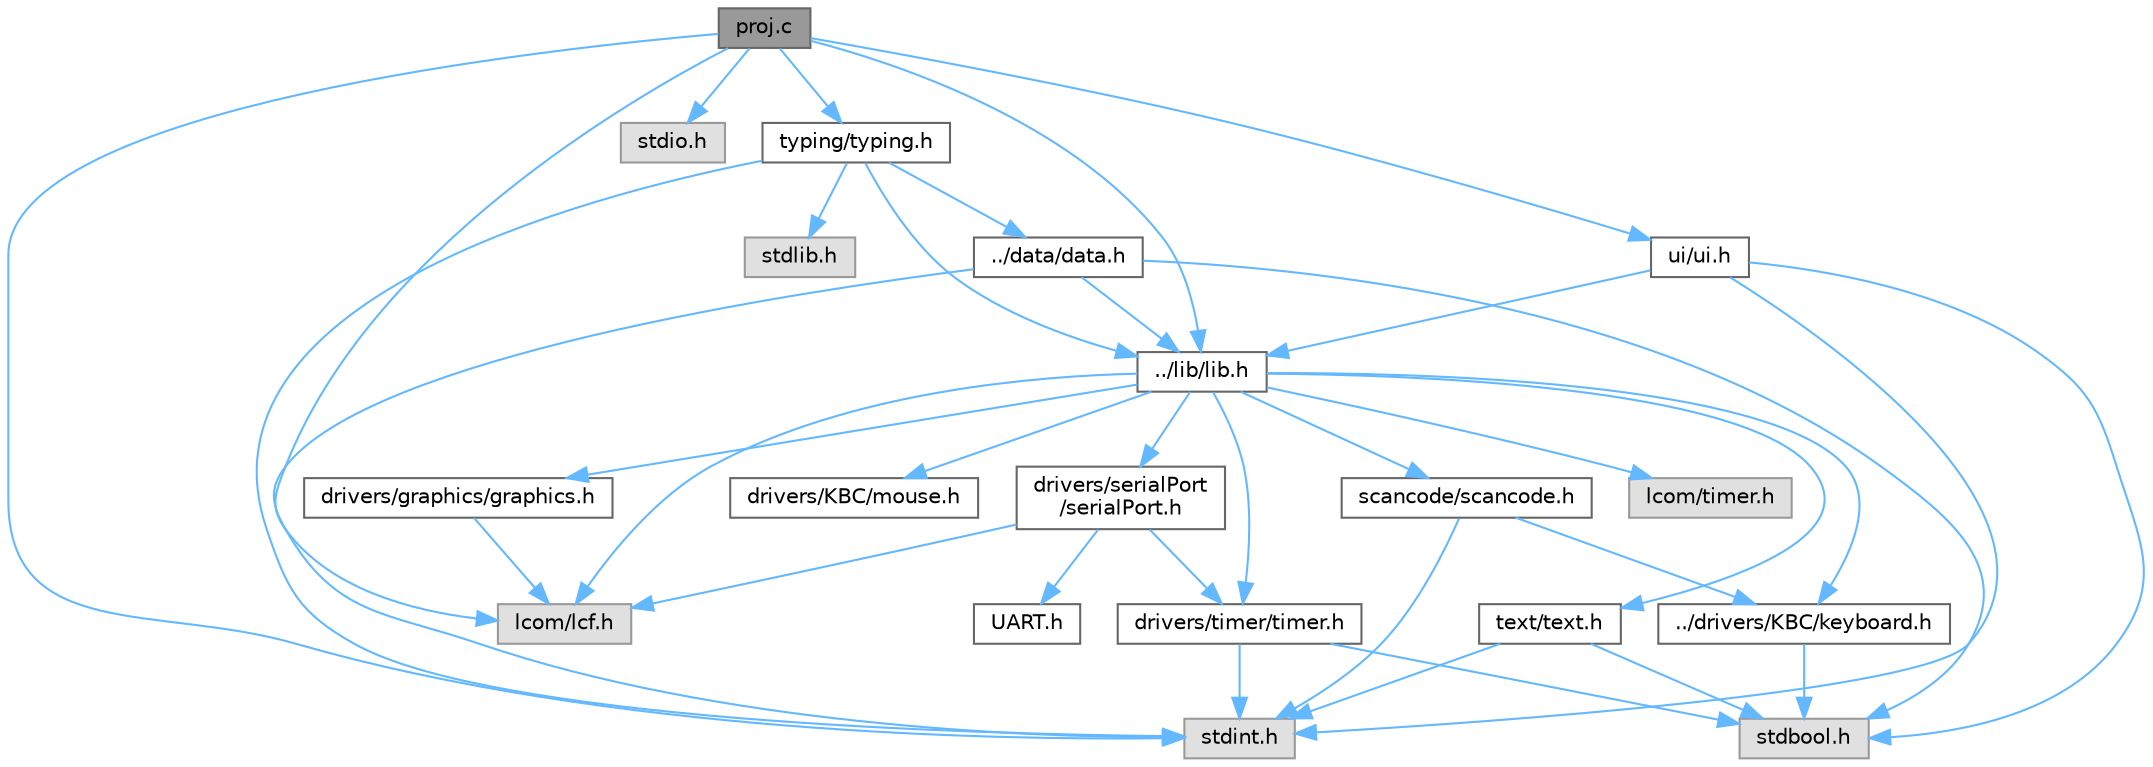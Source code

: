 digraph "proj.c"
{
 // LATEX_PDF_SIZE
  bgcolor="transparent";
  edge [fontname=Helvetica,fontsize=10,labelfontname=Helvetica,labelfontsize=10];
  node [fontname=Helvetica,fontsize=10,shape=box,height=0.2,width=0.4];
  Node1 [id="Node000001",label="proj.c",height=0.2,width=0.4,color="gray40", fillcolor="grey60", style="filled", fontcolor="black",tooltip=" "];
  Node1 -> Node2 [id="edge37_Node000001_Node000002",color="steelblue1",style="solid",tooltip=" "];
  Node2 [id="Node000002",label="lcom/lcf.h",height=0.2,width=0.4,color="grey60", fillcolor="#E0E0E0", style="filled",tooltip=" "];
  Node1 -> Node3 [id="edge38_Node000001_Node000003",color="steelblue1",style="solid",tooltip=" "];
  Node3 [id="Node000003",label="stdint.h",height=0.2,width=0.4,color="grey60", fillcolor="#E0E0E0", style="filled",tooltip=" "];
  Node1 -> Node4 [id="edge39_Node000001_Node000004",color="steelblue1",style="solid",tooltip=" "];
  Node4 [id="Node000004",label="stdio.h",height=0.2,width=0.4,color="grey60", fillcolor="#E0E0E0", style="filled",tooltip=" "];
  Node1 -> Node5 [id="edge40_Node000001_Node000005",color="steelblue1",style="solid",tooltip=" "];
  Node5 [id="Node000005",label="typing/typing.h",height=0.2,width=0.4,color="grey40", fillcolor="white", style="filled",URL="$typing_8h.html",tooltip=" "];
  Node5 -> Node6 [id="edge41_Node000005_Node000006",color="steelblue1",style="solid",tooltip=" "];
  Node6 [id="Node000006",label="stdlib.h",height=0.2,width=0.4,color="grey60", fillcolor="#E0E0E0", style="filled",tooltip=" "];
  Node5 -> Node3 [id="edge42_Node000005_Node000003",color="steelblue1",style="solid",tooltip=" "];
  Node5 -> Node7 [id="edge43_Node000005_Node000007",color="steelblue1",style="solid",tooltip=" "];
  Node7 [id="Node000007",label="../lib/lib.h",height=0.2,width=0.4,color="grey40", fillcolor="white", style="filled",URL="$lib_8h.html",tooltip=" "];
  Node7 -> Node2 [id="edge44_Node000007_Node000002",color="steelblue1",style="solid",tooltip=" "];
  Node7 -> Node8 [id="edge45_Node000007_Node000008",color="steelblue1",style="solid",tooltip=" "];
  Node8 [id="Node000008",label="text/text.h",height=0.2,width=0.4,color="grey40", fillcolor="white", style="filled",URL="$text_8h.html",tooltip=" "];
  Node8 -> Node3 [id="edge46_Node000008_Node000003",color="steelblue1",style="solid",tooltip=" "];
  Node8 -> Node9 [id="edge47_Node000008_Node000009",color="steelblue1",style="solid",tooltip=" "];
  Node9 [id="Node000009",label="stdbool.h",height=0.2,width=0.4,color="grey60", fillcolor="#E0E0E0", style="filled",tooltip=" "];
  Node7 -> Node10 [id="edge48_Node000007_Node000010",color="steelblue1",style="solid",tooltip=" "];
  Node10 [id="Node000010",label="scancode/scancode.h",height=0.2,width=0.4,color="grey40", fillcolor="white", style="filled",URL="$scancode_8h.html",tooltip=" "];
  Node10 -> Node3 [id="edge49_Node000010_Node000003",color="steelblue1",style="solid",tooltip=" "];
  Node10 -> Node11 [id="edge50_Node000010_Node000011",color="steelblue1",style="solid",tooltip=" "];
  Node11 [id="Node000011",label="../drivers/KBC/keyboard.h",height=0.2,width=0.4,color="grey40", fillcolor="white", style="filled",URL="$keyboard_8h.html",tooltip=" "];
  Node11 -> Node9 [id="edge51_Node000011_Node000009",color="steelblue1",style="solid",tooltip=" "];
  Node7 -> Node12 [id="edge52_Node000007_Node000012",color="steelblue1",style="solid",tooltip=" "];
  Node12 [id="Node000012",label="lcom/timer.h",height=0.2,width=0.4,color="grey60", fillcolor="#E0E0E0", style="filled",tooltip=" "];
  Node7 -> Node13 [id="edge53_Node000007_Node000013",color="steelblue1",style="solid",tooltip=" "];
  Node13 [id="Node000013",label="drivers/timer/timer.h",height=0.2,width=0.4,color="grey40", fillcolor="white", style="filled",URL="$timer_8h.html",tooltip=" "];
  Node13 -> Node9 [id="edge54_Node000013_Node000009",color="steelblue1",style="solid",tooltip=" "];
  Node13 -> Node3 [id="edge55_Node000013_Node000003",color="steelblue1",style="solid",tooltip=" "];
  Node7 -> Node14 [id="edge56_Node000007_Node000014",color="steelblue1",style="solid",tooltip=" "];
  Node14 [id="Node000014",label="drivers/graphics/graphics.h",height=0.2,width=0.4,color="grey40", fillcolor="white", style="filled",URL="$graphics_8h.html",tooltip=" "];
  Node14 -> Node2 [id="edge57_Node000014_Node000002",color="steelblue1",style="solid",tooltip=" "];
  Node7 -> Node11 [id="edge58_Node000007_Node000011",color="steelblue1",style="solid",tooltip=" "];
  Node7 -> Node15 [id="edge59_Node000007_Node000015",color="steelblue1",style="solid",tooltip=" "];
  Node15 [id="Node000015",label="drivers/KBC/mouse.h",height=0.2,width=0.4,color="grey40", fillcolor="white", style="filled",URL="$mouse_8h.html",tooltip=" "];
  Node7 -> Node16 [id="edge60_Node000007_Node000016",color="steelblue1",style="solid",tooltip=" "];
  Node16 [id="Node000016",label="drivers/serialPort\l/serialPort.h",height=0.2,width=0.4,color="grey40", fillcolor="white", style="filled",URL="$serialPort_8h.html",tooltip=" "];
  Node16 -> Node2 [id="edge61_Node000016_Node000002",color="steelblue1",style="solid",tooltip=" "];
  Node16 -> Node13 [id="edge62_Node000016_Node000013",color="steelblue1",style="solid",tooltip=" "];
  Node16 -> Node17 [id="edge63_Node000016_Node000017",color="steelblue1",style="solid",tooltip=" "];
  Node17 [id="Node000017",label="UART.h",height=0.2,width=0.4,color="grey40", fillcolor="white", style="filled",URL="$UART_8h.html",tooltip=" "];
  Node5 -> Node18 [id="edge64_Node000005_Node000018",color="steelblue1",style="solid",tooltip=" "];
  Node18 [id="Node000018",label="../data/data.h",height=0.2,width=0.4,color="grey40", fillcolor="white", style="filled",URL="$data_8h.html",tooltip=" "];
  Node18 -> Node3 [id="edge65_Node000018_Node000003",color="steelblue1",style="solid",tooltip=" "];
  Node18 -> Node9 [id="edge66_Node000018_Node000009",color="steelblue1",style="solid",tooltip=" "];
  Node18 -> Node7 [id="edge67_Node000018_Node000007",color="steelblue1",style="solid",tooltip=" "];
  Node1 -> Node7 [id="edge68_Node000001_Node000007",color="steelblue1",style="solid",tooltip=" "];
  Node1 -> Node19 [id="edge69_Node000001_Node000019",color="steelblue1",style="solid",tooltip=" "];
  Node19 [id="Node000019",label="ui/ui.h",height=0.2,width=0.4,color="grey40", fillcolor="white", style="filled",URL="$ui_8h.html",tooltip=" "];
  Node19 -> Node3 [id="edge70_Node000019_Node000003",color="steelblue1",style="solid",tooltip=" "];
  Node19 -> Node9 [id="edge71_Node000019_Node000009",color="steelblue1",style="solid",tooltip=" "];
  Node19 -> Node7 [id="edge72_Node000019_Node000007",color="steelblue1",style="solid",tooltip=" "];
}
